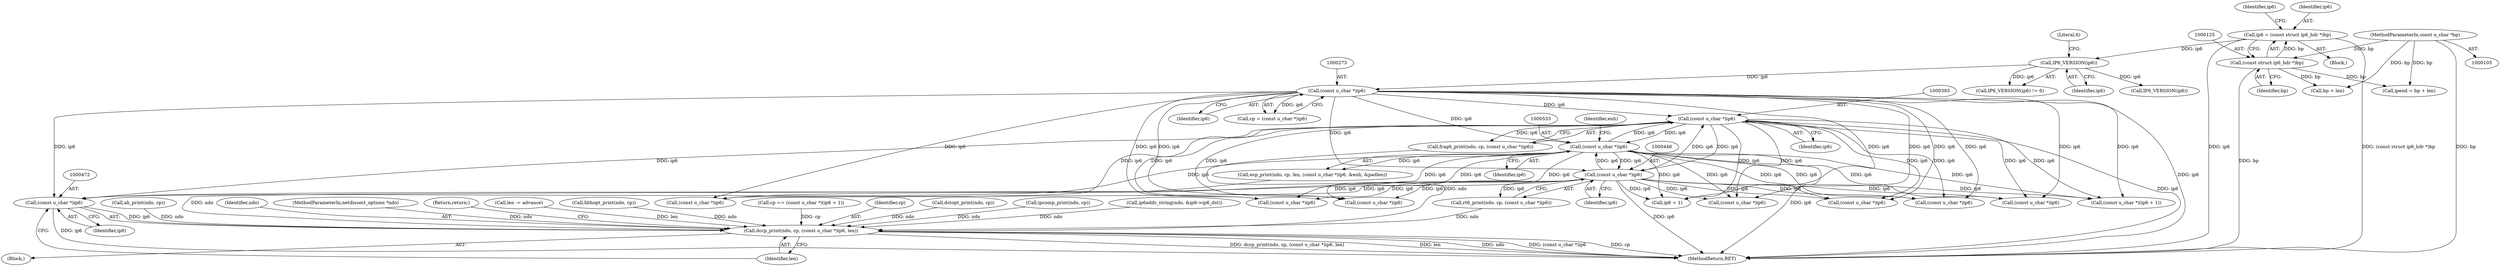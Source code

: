 digraph "0_tcpdump_66df248b49095c261138b5a5e34d341a6bf9ac7f@pointer" {
"1000471" [label="(Call,(const u_char *)ip6)"];
"1000392" [label="(Call,(const u_char *)ip6)"];
"1000532" [label="(Call,(const u_char *)ip6)"];
"1000272" [label="(Call,(const u_char *)ip6)"];
"1000154" [label="(Call,IP6_VERSION(ip6))"];
"1000122" [label="(Call,ip6 = (const struct ip6_hdr *)bp)"];
"1000124" [label="(Call,(const struct ip6_hdr *)bp)"];
"1000107" [label="(MethodParameterIn,const u_char *bp)"];
"1000445" [label="(Call,(const u_char *)ip6)"];
"1000468" [label="(Call,dccp_print(ndo, cp, (const u_char *)ip6, len))"];
"1000129" [label="(Identifier,ip6)"];
"1000475" [label="(Return,return;)"];
"1000474" [label="(Identifier,len)"];
"1000123" [label="(Identifier,ip6)"];
"1000392" [label="(Call,(const u_char *)ip6)"];
"1000394" [label="(Identifier,ip6)"];
"1000254" [label="(Call,ipend = bp + len)"];
"1000256" [label="(Call,bp + len)"];
"1000442" [label="(Call,rt6_print(ndo, cp, (const u_char *)ip6))"];
"1000155" [label="(Identifier,ip6)"];
"1000481" [label="(Call,(const u_char *)ip6)"];
"1000305" [label="(Call,len -= advance)"];
"1000473" [label="(Identifier,ip6)"];
"1000568" [label="(Call,(const u_char *)ip6)"];
"1000163" [label="(Call,IP6_VERSION(ip6))"];
"1000357" [label="(Call,hbhopt_print(ndo, cp))"];
"1000274" [label="(Identifier,ip6)"];
"1000310" [label="(Call,cp == (const u_char *)(ip6 + 1))"];
"1000534" [label="(Identifier,ip6)"];
"1000470" [label="(Identifier,cp)"];
"1000373" [label="(Call,dstopt_print(ndo, cp))"];
"1000109" [label="(Block,)"];
"1000501" [label="(Call,(const u_char *)ip6)"];
"1000154" [label="(Call,IP6_VERSION(ip6))"];
"1000153" [label="(Call,IP6_VERSION(ip6) != 6)"];
"1000270" [label="(Call,cp = (const u_char *)ip6)"];
"1000532" [label="(Call,(const u_char *)ip6)"];
"1000555" [label="(Call,ipcomp_print(ndo, cp))"];
"1000447" [label="(Identifier,ip6)"];
"1000124" [label="(Call,(const struct ip6_hdr *)bp)"];
"1000126" [label="(Identifier,bp)"];
"1000345" [label="(Call,ip6addr_string(ndo, &ip6->ip6_dst))"];
"1000423" [label="(Call,(const u_char *)ip6)"];
"1000491" [label="(Call,(const u_char *)ip6)"];
"1000156" [label="(Literal,6)"];
"1000122" [label="(Call,ip6 = (const struct ip6_hdr *)bp)"];
"1000536" [label="(Identifier,enh)"];
"1000389" [label="(Call,frag6_print(ndo, cp, (const u_char *)ip6))"];
"1000509" [label="(Call,ah_print(ndo, cp))"];
"1000462" [label="(Call,(const u_char *)ip6)"];
"1000445" [label="(Call,(const u_char *)ip6)"];
"1000469" [label="(Identifier,ndo)"];
"1000272" [label="(Call,(const u_char *)ip6)"];
"1000528" [label="(Call,esp_print(ndo, cp, len, (const u_char *)ip6, &enh, &padlen))"];
"1000312" [label="(Call,(const u_char *)(ip6 + 1))"];
"1000107" [label="(MethodParameterIn,const u_char *bp)"];
"1000314" [label="(Call,ip6 + 1)"];
"1000353" [label="(Block,)"];
"1000468" [label="(Call,dccp_print(ndo, cp, (const u_char *)ip6, len))"];
"1000106" [label="(MethodParameterIn,netdissect_options *ndo)"];
"1000471" [label="(Call,(const u_char *)ip6)"];
"1000595" [label="(Call,(const u_char *)ip6)"];
"1000633" [label="(MethodReturn,RET)"];
"1000471" -> "1000468"  [label="AST: "];
"1000471" -> "1000473"  [label="CFG: "];
"1000472" -> "1000471"  [label="AST: "];
"1000473" -> "1000471"  [label="AST: "];
"1000474" -> "1000471"  [label="CFG: "];
"1000471" -> "1000633"  [label="DDG: ip6"];
"1000471" -> "1000468"  [label="DDG: ip6"];
"1000392" -> "1000471"  [label="DDG: ip6"];
"1000532" -> "1000471"  [label="DDG: ip6"];
"1000272" -> "1000471"  [label="DDG: ip6"];
"1000445" -> "1000471"  [label="DDG: ip6"];
"1000392" -> "1000389"  [label="AST: "];
"1000392" -> "1000394"  [label="CFG: "];
"1000393" -> "1000392"  [label="AST: "];
"1000394" -> "1000392"  [label="AST: "];
"1000389" -> "1000392"  [label="CFG: "];
"1000392" -> "1000633"  [label="DDG: ip6"];
"1000392" -> "1000312"  [label="DDG: ip6"];
"1000392" -> "1000314"  [label="DDG: ip6"];
"1000392" -> "1000389"  [label="DDG: ip6"];
"1000532" -> "1000392"  [label="DDG: ip6"];
"1000272" -> "1000392"  [label="DDG: ip6"];
"1000445" -> "1000392"  [label="DDG: ip6"];
"1000392" -> "1000423"  [label="DDG: ip6"];
"1000392" -> "1000445"  [label="DDG: ip6"];
"1000392" -> "1000462"  [label="DDG: ip6"];
"1000392" -> "1000481"  [label="DDG: ip6"];
"1000392" -> "1000491"  [label="DDG: ip6"];
"1000392" -> "1000501"  [label="DDG: ip6"];
"1000392" -> "1000532"  [label="DDG: ip6"];
"1000392" -> "1000568"  [label="DDG: ip6"];
"1000392" -> "1000595"  [label="DDG: ip6"];
"1000532" -> "1000528"  [label="AST: "];
"1000532" -> "1000534"  [label="CFG: "];
"1000533" -> "1000532"  [label="AST: "];
"1000534" -> "1000532"  [label="AST: "];
"1000536" -> "1000532"  [label="CFG: "];
"1000532" -> "1000633"  [label="DDG: ip6"];
"1000532" -> "1000312"  [label="DDG: ip6"];
"1000532" -> "1000314"  [label="DDG: ip6"];
"1000532" -> "1000423"  [label="DDG: ip6"];
"1000532" -> "1000445"  [label="DDG: ip6"];
"1000532" -> "1000462"  [label="DDG: ip6"];
"1000532" -> "1000481"  [label="DDG: ip6"];
"1000532" -> "1000491"  [label="DDG: ip6"];
"1000532" -> "1000501"  [label="DDG: ip6"];
"1000532" -> "1000528"  [label="DDG: ip6"];
"1000272" -> "1000532"  [label="DDG: ip6"];
"1000445" -> "1000532"  [label="DDG: ip6"];
"1000532" -> "1000568"  [label="DDG: ip6"];
"1000532" -> "1000595"  [label="DDG: ip6"];
"1000272" -> "1000270"  [label="AST: "];
"1000272" -> "1000274"  [label="CFG: "];
"1000273" -> "1000272"  [label="AST: "];
"1000274" -> "1000272"  [label="AST: "];
"1000270" -> "1000272"  [label="CFG: "];
"1000272" -> "1000633"  [label="DDG: ip6"];
"1000272" -> "1000270"  [label="DDG: ip6"];
"1000154" -> "1000272"  [label="DDG: ip6"];
"1000272" -> "1000312"  [label="DDG: ip6"];
"1000272" -> "1000314"  [label="DDG: ip6"];
"1000272" -> "1000423"  [label="DDG: ip6"];
"1000272" -> "1000445"  [label="DDG: ip6"];
"1000272" -> "1000462"  [label="DDG: ip6"];
"1000272" -> "1000481"  [label="DDG: ip6"];
"1000272" -> "1000491"  [label="DDG: ip6"];
"1000272" -> "1000501"  [label="DDG: ip6"];
"1000272" -> "1000568"  [label="DDG: ip6"];
"1000272" -> "1000595"  [label="DDG: ip6"];
"1000154" -> "1000153"  [label="AST: "];
"1000154" -> "1000155"  [label="CFG: "];
"1000155" -> "1000154"  [label="AST: "];
"1000156" -> "1000154"  [label="CFG: "];
"1000154" -> "1000153"  [label="DDG: ip6"];
"1000122" -> "1000154"  [label="DDG: ip6"];
"1000154" -> "1000163"  [label="DDG: ip6"];
"1000122" -> "1000109"  [label="AST: "];
"1000122" -> "1000124"  [label="CFG: "];
"1000123" -> "1000122"  [label="AST: "];
"1000124" -> "1000122"  [label="AST: "];
"1000129" -> "1000122"  [label="CFG: "];
"1000122" -> "1000633"  [label="DDG: ip6"];
"1000122" -> "1000633"  [label="DDG: (const struct ip6_hdr *)bp"];
"1000124" -> "1000122"  [label="DDG: bp"];
"1000124" -> "1000126"  [label="CFG: "];
"1000125" -> "1000124"  [label="AST: "];
"1000126" -> "1000124"  [label="AST: "];
"1000124" -> "1000633"  [label="DDG: bp"];
"1000107" -> "1000124"  [label="DDG: bp"];
"1000124" -> "1000254"  [label="DDG: bp"];
"1000124" -> "1000256"  [label="DDG: bp"];
"1000107" -> "1000105"  [label="AST: "];
"1000107" -> "1000633"  [label="DDG: bp"];
"1000107" -> "1000254"  [label="DDG: bp"];
"1000107" -> "1000256"  [label="DDG: bp"];
"1000445" -> "1000442"  [label="AST: "];
"1000445" -> "1000447"  [label="CFG: "];
"1000446" -> "1000445"  [label="AST: "];
"1000447" -> "1000445"  [label="AST: "];
"1000442" -> "1000445"  [label="CFG: "];
"1000445" -> "1000633"  [label="DDG: ip6"];
"1000445" -> "1000312"  [label="DDG: ip6"];
"1000445" -> "1000314"  [label="DDG: ip6"];
"1000445" -> "1000423"  [label="DDG: ip6"];
"1000445" -> "1000442"  [label="DDG: ip6"];
"1000445" -> "1000462"  [label="DDG: ip6"];
"1000445" -> "1000481"  [label="DDG: ip6"];
"1000445" -> "1000491"  [label="DDG: ip6"];
"1000445" -> "1000501"  [label="DDG: ip6"];
"1000445" -> "1000568"  [label="DDG: ip6"];
"1000445" -> "1000595"  [label="DDG: ip6"];
"1000468" -> "1000353"  [label="AST: "];
"1000468" -> "1000474"  [label="CFG: "];
"1000469" -> "1000468"  [label="AST: "];
"1000470" -> "1000468"  [label="AST: "];
"1000474" -> "1000468"  [label="AST: "];
"1000475" -> "1000468"  [label="CFG: "];
"1000468" -> "1000633"  [label="DDG: dccp_print(ndo, cp, (const u_char *)ip6, len)"];
"1000468" -> "1000633"  [label="DDG: len"];
"1000468" -> "1000633"  [label="DDG: ndo"];
"1000468" -> "1000633"  [label="DDG: (const u_char *)ip6"];
"1000468" -> "1000633"  [label="DDG: cp"];
"1000442" -> "1000468"  [label="DDG: ndo"];
"1000555" -> "1000468"  [label="DDG: ndo"];
"1000357" -> "1000468"  [label="DDG: ndo"];
"1000528" -> "1000468"  [label="DDG: ndo"];
"1000389" -> "1000468"  [label="DDG: ndo"];
"1000373" -> "1000468"  [label="DDG: ndo"];
"1000345" -> "1000468"  [label="DDG: ndo"];
"1000509" -> "1000468"  [label="DDG: ndo"];
"1000106" -> "1000468"  [label="DDG: ndo"];
"1000310" -> "1000468"  [label="DDG: cp"];
"1000305" -> "1000468"  [label="DDG: len"];
}
